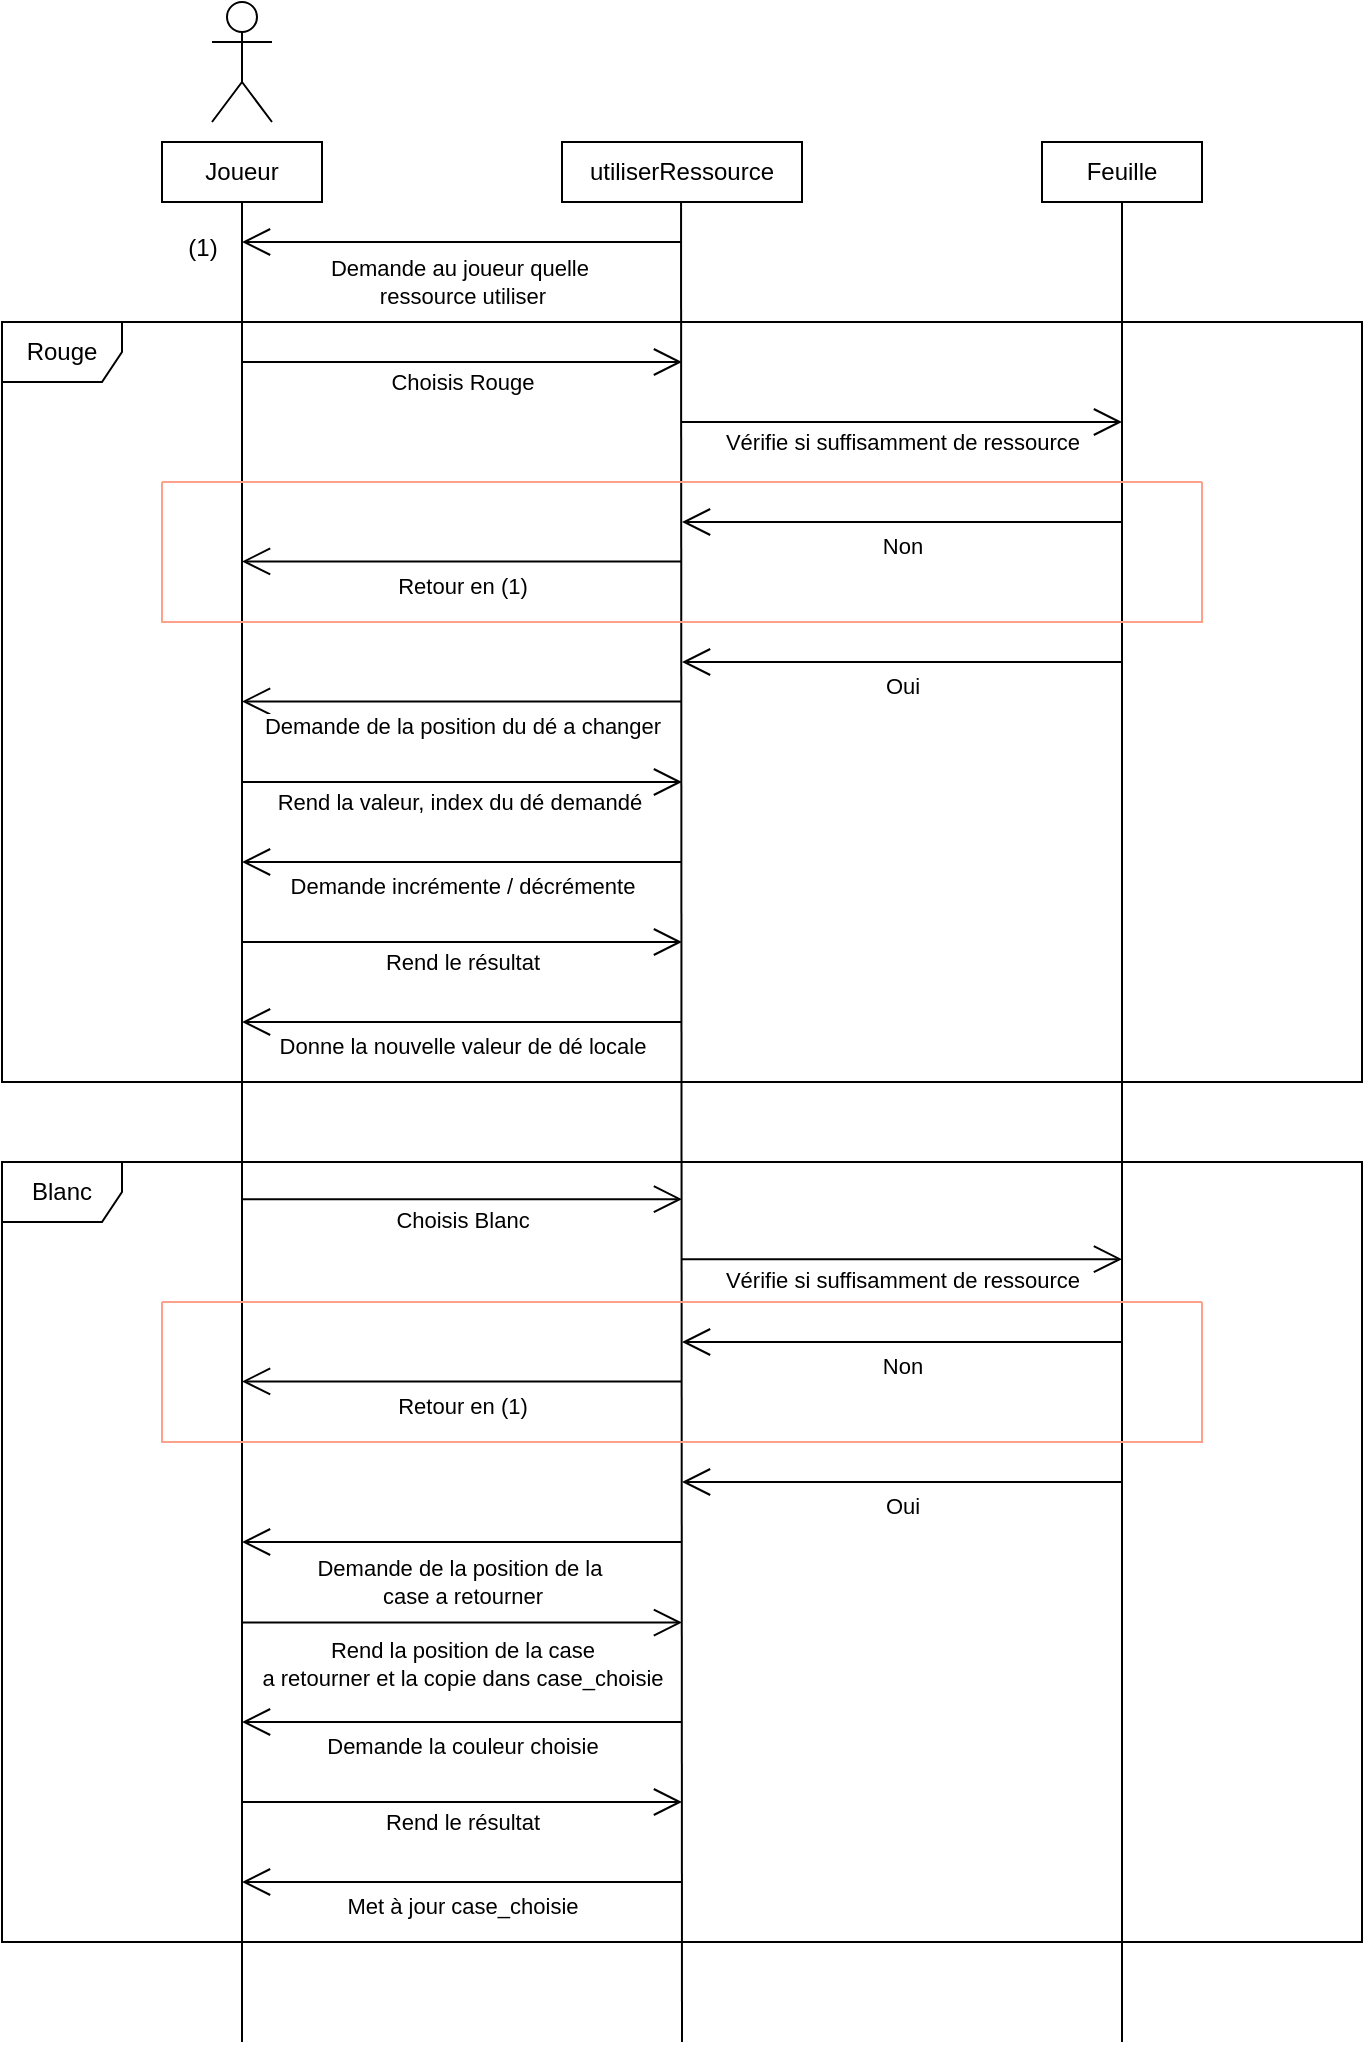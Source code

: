 <mxfile version="25.0.3">
  <diagram name="Page-1" id="f2ZAbShp_nGHpwJ-cl0o">
    <mxGraphModel dx="2580" dy="1126" grid="1" gridSize="10" guides="1" tooltips="1" connect="1" arrows="1" fold="1" page="1" pageScale="1" pageWidth="3300" pageHeight="4681" math="0" shadow="0">
      <root>
        <mxCell id="0" />
        <mxCell id="1" parent="0" />
        <mxCell id="kKIHE9NT-JheVGxfKHp_-2" value="Joueur" style="html=1;whiteSpace=wrap;" parent="1" vertex="1">
          <mxGeometry x="400" y="90" width="80" height="30" as="geometry" />
        </mxCell>
        <mxCell id="kKIHE9NT-JheVGxfKHp_-3" value="utiliserRessource" style="html=1;whiteSpace=wrap;" parent="1" vertex="1">
          <mxGeometry x="600" y="90" width="120" height="30" as="geometry" />
        </mxCell>
        <mxCell id="kKIHE9NT-JheVGxfKHp_-5" value="Feuille" style="html=1;whiteSpace=wrap;" parent="1" vertex="1">
          <mxGeometry x="840" y="90" width="80" height="30" as="geometry" />
        </mxCell>
        <mxCell id="kKIHE9NT-JheVGxfKHp_-6" value="" style="endArrow=none;html=1;rounded=0;" parent="1" target="kKIHE9NT-JheVGxfKHp_-2" edge="1">
          <mxGeometry width="50" height="50" relative="1" as="geometry">
            <mxPoint x="440" y="1040" as="sourcePoint" />
            <mxPoint x="430" y="120" as="targetPoint" />
          </mxGeometry>
        </mxCell>
        <mxCell id="kKIHE9NT-JheVGxfKHp_-7" value="" style="endArrow=none;html=1;rounded=0;" parent="1" edge="1">
          <mxGeometry width="50" height="50" relative="1" as="geometry">
            <mxPoint x="660" y="1040" as="sourcePoint" />
            <mxPoint x="659.52" y="120" as="targetPoint" />
          </mxGeometry>
        </mxCell>
        <mxCell id="kKIHE9NT-JheVGxfKHp_-9" value="" style="shape=umlActor;verticalLabelPosition=bottom;verticalAlign=top;html=1;outlineConnect=0;" parent="1" vertex="1">
          <mxGeometry x="425" y="20" width="30" height="60" as="geometry" />
        </mxCell>
        <mxCell id="kKIHE9NT-JheVGxfKHp_-10" value="" style="endArrow=open;endFill=1;endSize=12;html=1;rounded=0;" parent="1" edge="1">
          <mxGeometry width="160" relative="1" as="geometry">
            <mxPoint x="660" y="140" as="sourcePoint" />
            <mxPoint x="440" y="140" as="targetPoint" />
          </mxGeometry>
        </mxCell>
        <mxCell id="kKIHE9NT-JheVGxfKHp_-11" value="Demande au joueur quelle&amp;nbsp;&lt;div&gt;ressource utiliser&lt;/div&gt;" style="edgeLabel;html=1;align=center;verticalAlign=middle;resizable=0;points=[];" parent="kKIHE9NT-JheVGxfKHp_-10" vertex="1" connectable="0">
          <mxGeometry x="0.117" y="1" relative="1" as="geometry">
            <mxPoint x="13" y="19" as="offset" />
          </mxGeometry>
        </mxCell>
        <mxCell id="kKIHE9NT-JheVGxfKHp_-12" value="" style="endArrow=open;endFill=1;endSize=12;html=1;rounded=0;" parent="1" edge="1">
          <mxGeometry width="160" relative="1" as="geometry">
            <mxPoint x="440" y="200" as="sourcePoint" />
            <mxPoint x="660" y="200" as="targetPoint" />
          </mxGeometry>
        </mxCell>
        <mxCell id="kKIHE9NT-JheVGxfKHp_-13" value="Choisis Rouge" style="edgeLabel;html=1;align=center;verticalAlign=middle;resizable=0;points=[];" parent="kKIHE9NT-JheVGxfKHp_-12" vertex="1" connectable="0">
          <mxGeometry x="0.117" y="1" relative="1" as="geometry">
            <mxPoint x="-13" y="11" as="offset" />
          </mxGeometry>
        </mxCell>
        <mxCell id="kKIHE9NT-JheVGxfKHp_-19" value="" style="endArrow=none;html=1;rounded=0;" parent="1" edge="1">
          <mxGeometry width="50" height="50" relative="1" as="geometry">
            <mxPoint x="880" y="1040" as="sourcePoint" />
            <mxPoint x="880" y="120" as="targetPoint" />
          </mxGeometry>
        </mxCell>
        <mxCell id="kKIHE9NT-JheVGxfKHp_-24" value="Rouge" style="shape=umlFrame;whiteSpace=wrap;html=1;pointerEvents=0;" parent="1" vertex="1">
          <mxGeometry x="320" y="180" width="680" height="380" as="geometry" />
        </mxCell>
        <mxCell id="kKIHE9NT-JheVGxfKHp_-25" value="" style="endArrow=open;endFill=1;endSize=12;html=1;rounded=0;" parent="1" edge="1">
          <mxGeometry width="160" relative="1" as="geometry">
            <mxPoint x="660" y="230" as="sourcePoint" />
            <mxPoint x="880" y="230" as="targetPoint" />
          </mxGeometry>
        </mxCell>
        <mxCell id="kKIHE9NT-JheVGxfKHp_-26" value="Vérifie si suffisamment de ressource" style="edgeLabel;html=1;align=center;verticalAlign=middle;resizable=0;points=[];" parent="kKIHE9NT-JheVGxfKHp_-25" vertex="1" connectable="0">
          <mxGeometry x="0.117" y="1" relative="1" as="geometry">
            <mxPoint x="-13" y="11" as="offset" />
          </mxGeometry>
        </mxCell>
        <mxCell id="kKIHE9NT-JheVGxfKHp_-30" value="" style="swimlane;startSize=0;strokeColor=#FFA18A;" parent="1" vertex="1">
          <mxGeometry x="400" y="260" width="520" height="70" as="geometry">
            <mxRectangle x="400" y="260" width="50" height="40" as="alternateBounds" />
          </mxGeometry>
        </mxCell>
        <mxCell id="kKIHE9NT-JheVGxfKHp_-31" value="" style="endArrow=open;endFill=1;endSize=12;html=1;rounded=0;" parent="kKIHE9NT-JheVGxfKHp_-30" edge="1">
          <mxGeometry width="160" relative="1" as="geometry">
            <mxPoint x="260" y="39.69" as="sourcePoint" />
            <mxPoint x="40" y="39.69" as="targetPoint" />
          </mxGeometry>
        </mxCell>
        <mxCell id="kKIHE9NT-JheVGxfKHp_-32" value="Retour en (1)" style="edgeLabel;html=1;align=center;verticalAlign=middle;resizable=0;points=[];" parent="kKIHE9NT-JheVGxfKHp_-31" vertex="1" connectable="0">
          <mxGeometry x="0.117" y="1" relative="1" as="geometry">
            <mxPoint x="13" y="11" as="offset" />
          </mxGeometry>
        </mxCell>
        <mxCell id="kKIHE9NT-JheVGxfKHp_-27" value="" style="endArrow=open;endFill=1;endSize=12;html=1;rounded=0;" parent="kKIHE9NT-JheVGxfKHp_-30" edge="1">
          <mxGeometry width="160" relative="1" as="geometry">
            <mxPoint x="480" y="20" as="sourcePoint" />
            <mxPoint x="260" y="20" as="targetPoint" />
          </mxGeometry>
        </mxCell>
        <mxCell id="kKIHE9NT-JheVGxfKHp_-28" value="Non" style="edgeLabel;html=1;align=center;verticalAlign=middle;resizable=0;points=[];" parent="kKIHE9NT-JheVGxfKHp_-27" vertex="1" connectable="0">
          <mxGeometry x="0.117" y="1" relative="1" as="geometry">
            <mxPoint x="13" y="11" as="offset" />
          </mxGeometry>
        </mxCell>
        <mxCell id="kKIHE9NT-JheVGxfKHp_-33" value="(1)" style="text;html=1;align=center;verticalAlign=middle;resizable=0;points=[];autosize=1;strokeColor=none;fillColor=none;" parent="1" vertex="1">
          <mxGeometry x="400" y="128" width="40" height="30" as="geometry" />
        </mxCell>
        <mxCell id="P56Lr1rfy2fVJmNyvnQb-1" value="" style="endArrow=open;endFill=1;endSize=12;html=1;rounded=0;" edge="1" parent="1">
          <mxGeometry width="160" relative="1" as="geometry">
            <mxPoint x="660" y="369.69" as="sourcePoint" />
            <mxPoint x="440" y="369.69" as="targetPoint" />
          </mxGeometry>
        </mxCell>
        <mxCell id="P56Lr1rfy2fVJmNyvnQb-2" value="Demande de la position du dé a changer" style="edgeLabel;html=1;align=center;verticalAlign=middle;resizable=0;points=[];" vertex="1" connectable="0" parent="P56Lr1rfy2fVJmNyvnQb-1">
          <mxGeometry x="0.117" y="1" relative="1" as="geometry">
            <mxPoint x="13" y="11" as="offset" />
          </mxGeometry>
        </mxCell>
        <mxCell id="P56Lr1rfy2fVJmNyvnQb-3" value="" style="endArrow=open;endFill=1;endSize=12;html=1;rounded=0;" edge="1" parent="1">
          <mxGeometry width="160" relative="1" as="geometry">
            <mxPoint x="880" y="350" as="sourcePoint" />
            <mxPoint x="660" y="350" as="targetPoint" />
          </mxGeometry>
        </mxCell>
        <mxCell id="P56Lr1rfy2fVJmNyvnQb-4" value="Oui" style="edgeLabel;html=1;align=center;verticalAlign=middle;resizable=0;points=[];" vertex="1" connectable="0" parent="P56Lr1rfy2fVJmNyvnQb-3">
          <mxGeometry x="0.117" y="1" relative="1" as="geometry">
            <mxPoint x="13" y="11" as="offset" />
          </mxGeometry>
        </mxCell>
        <mxCell id="P56Lr1rfy2fVJmNyvnQb-5" value="" style="endArrow=open;endFill=1;endSize=12;html=1;rounded=0;" edge="1" parent="1">
          <mxGeometry width="160" relative="1" as="geometry">
            <mxPoint x="440" y="410" as="sourcePoint" />
            <mxPoint x="660" y="410" as="targetPoint" />
          </mxGeometry>
        </mxCell>
        <mxCell id="P56Lr1rfy2fVJmNyvnQb-6" value="Rend la valeur, index du dé demandé&amp;nbsp;" style="edgeLabel;html=1;align=center;verticalAlign=middle;resizable=0;points=[];" vertex="1" connectable="0" parent="P56Lr1rfy2fVJmNyvnQb-5">
          <mxGeometry x="0.117" y="1" relative="1" as="geometry">
            <mxPoint x="-13" y="11" as="offset" />
          </mxGeometry>
        </mxCell>
        <mxCell id="P56Lr1rfy2fVJmNyvnQb-7" value="" style="endArrow=open;endFill=1;endSize=12;html=1;rounded=0;" edge="1" parent="1">
          <mxGeometry width="160" relative="1" as="geometry">
            <mxPoint x="660" y="450" as="sourcePoint" />
            <mxPoint x="440" y="450" as="targetPoint" />
          </mxGeometry>
        </mxCell>
        <mxCell id="P56Lr1rfy2fVJmNyvnQb-8" value="Demande incrémente / décrémente" style="edgeLabel;html=1;align=center;verticalAlign=middle;resizable=0;points=[];" vertex="1" connectable="0" parent="P56Lr1rfy2fVJmNyvnQb-7">
          <mxGeometry x="0.117" y="1" relative="1" as="geometry">
            <mxPoint x="13" y="11" as="offset" />
          </mxGeometry>
        </mxCell>
        <mxCell id="P56Lr1rfy2fVJmNyvnQb-9" value="" style="endArrow=open;endFill=1;endSize=12;html=1;rounded=0;" edge="1" parent="1">
          <mxGeometry width="160" relative="1" as="geometry">
            <mxPoint x="440" y="490" as="sourcePoint" />
            <mxPoint x="660" y="490" as="targetPoint" />
          </mxGeometry>
        </mxCell>
        <mxCell id="P56Lr1rfy2fVJmNyvnQb-10" value="Rend le résultat" style="edgeLabel;html=1;align=center;verticalAlign=middle;resizable=0;points=[];" vertex="1" connectable="0" parent="P56Lr1rfy2fVJmNyvnQb-9">
          <mxGeometry x="0.117" y="1" relative="1" as="geometry">
            <mxPoint x="-13" y="11" as="offset" />
          </mxGeometry>
        </mxCell>
        <mxCell id="P56Lr1rfy2fVJmNyvnQb-11" value="" style="endArrow=open;endFill=1;endSize=12;html=1;rounded=0;" edge="1" parent="1">
          <mxGeometry width="160" relative="1" as="geometry">
            <mxPoint x="660" y="530" as="sourcePoint" />
            <mxPoint x="440" y="530" as="targetPoint" />
          </mxGeometry>
        </mxCell>
        <mxCell id="P56Lr1rfy2fVJmNyvnQb-12" value="Donne la nouvelle valeur de dé locale" style="edgeLabel;html=1;align=center;verticalAlign=middle;resizable=0;points=[];" vertex="1" connectable="0" parent="P56Lr1rfy2fVJmNyvnQb-11">
          <mxGeometry x="0.117" y="1" relative="1" as="geometry">
            <mxPoint x="13" y="11" as="offset" />
          </mxGeometry>
        </mxCell>
        <mxCell id="P56Lr1rfy2fVJmNyvnQb-13" value="Blanc" style="shape=umlFrame;whiteSpace=wrap;html=1;pointerEvents=0;" vertex="1" parent="1">
          <mxGeometry x="320" y="600" width="680" height="390" as="geometry" />
        </mxCell>
        <mxCell id="P56Lr1rfy2fVJmNyvnQb-14" value="" style="swimlane;startSize=0;strokeColor=#FFA18A;" vertex="1" parent="1">
          <mxGeometry x="400" y="670" width="520" height="70" as="geometry">
            <mxRectangle x="400" y="260" width="50" height="40" as="alternateBounds" />
          </mxGeometry>
        </mxCell>
        <mxCell id="P56Lr1rfy2fVJmNyvnQb-15" value="" style="endArrow=open;endFill=1;endSize=12;html=1;rounded=0;" edge="1" parent="P56Lr1rfy2fVJmNyvnQb-14">
          <mxGeometry width="160" relative="1" as="geometry">
            <mxPoint x="260" y="39.69" as="sourcePoint" />
            <mxPoint x="40" y="39.69" as="targetPoint" />
          </mxGeometry>
        </mxCell>
        <mxCell id="P56Lr1rfy2fVJmNyvnQb-16" value="Retour en (1)" style="edgeLabel;html=1;align=center;verticalAlign=middle;resizable=0;points=[];" vertex="1" connectable="0" parent="P56Lr1rfy2fVJmNyvnQb-15">
          <mxGeometry x="0.117" y="1" relative="1" as="geometry">
            <mxPoint x="13" y="11" as="offset" />
          </mxGeometry>
        </mxCell>
        <mxCell id="P56Lr1rfy2fVJmNyvnQb-17" value="" style="endArrow=open;endFill=1;endSize=12;html=1;rounded=0;" edge="1" parent="P56Lr1rfy2fVJmNyvnQb-14">
          <mxGeometry width="160" relative="1" as="geometry">
            <mxPoint x="480" y="20" as="sourcePoint" />
            <mxPoint x="260" y="20" as="targetPoint" />
          </mxGeometry>
        </mxCell>
        <mxCell id="P56Lr1rfy2fVJmNyvnQb-18" value="Non" style="edgeLabel;html=1;align=center;verticalAlign=middle;resizable=0;points=[];" vertex="1" connectable="0" parent="P56Lr1rfy2fVJmNyvnQb-17">
          <mxGeometry x="0.117" y="1" relative="1" as="geometry">
            <mxPoint x="13" y="11" as="offset" />
          </mxGeometry>
        </mxCell>
        <mxCell id="P56Lr1rfy2fVJmNyvnQb-19" value="" style="endArrow=open;endFill=1;endSize=12;html=1;rounded=0;" edge="1" parent="1">
          <mxGeometry width="160" relative="1" as="geometry">
            <mxPoint x="440" y="618.57" as="sourcePoint" />
            <mxPoint x="660" y="618.57" as="targetPoint" />
          </mxGeometry>
        </mxCell>
        <mxCell id="P56Lr1rfy2fVJmNyvnQb-20" value="Choisis Blanc" style="edgeLabel;html=1;align=center;verticalAlign=middle;resizable=0;points=[];" vertex="1" connectable="0" parent="P56Lr1rfy2fVJmNyvnQb-19">
          <mxGeometry x="0.117" y="1" relative="1" as="geometry">
            <mxPoint x="-13" y="11" as="offset" />
          </mxGeometry>
        </mxCell>
        <mxCell id="P56Lr1rfy2fVJmNyvnQb-21" value="" style="endArrow=open;endFill=1;endSize=12;html=1;rounded=0;" edge="1" parent="1">
          <mxGeometry width="160" relative="1" as="geometry">
            <mxPoint x="660" y="648.57" as="sourcePoint" />
            <mxPoint x="880" y="648.57" as="targetPoint" />
          </mxGeometry>
        </mxCell>
        <mxCell id="P56Lr1rfy2fVJmNyvnQb-22" value="Vérifie si suffisamment de ressource" style="edgeLabel;html=1;align=center;verticalAlign=middle;resizable=0;points=[];" vertex="1" connectable="0" parent="P56Lr1rfy2fVJmNyvnQb-21">
          <mxGeometry x="0.117" y="1" relative="1" as="geometry">
            <mxPoint x="-13" y="11" as="offset" />
          </mxGeometry>
        </mxCell>
        <mxCell id="P56Lr1rfy2fVJmNyvnQb-23" value="" style="endArrow=open;endFill=1;endSize=12;html=1;rounded=0;" edge="1" parent="1">
          <mxGeometry width="160" relative="1" as="geometry">
            <mxPoint x="880" y="760" as="sourcePoint" />
            <mxPoint x="660" y="760" as="targetPoint" />
          </mxGeometry>
        </mxCell>
        <mxCell id="P56Lr1rfy2fVJmNyvnQb-24" value="Oui" style="edgeLabel;html=1;align=center;verticalAlign=middle;resizable=0;points=[];" vertex="1" connectable="0" parent="P56Lr1rfy2fVJmNyvnQb-23">
          <mxGeometry x="0.117" y="1" relative="1" as="geometry">
            <mxPoint x="13" y="11" as="offset" />
          </mxGeometry>
        </mxCell>
        <mxCell id="P56Lr1rfy2fVJmNyvnQb-25" value="" style="endArrow=open;endFill=1;endSize=12;html=1;rounded=0;" edge="1" parent="1">
          <mxGeometry width="160" relative="1" as="geometry">
            <mxPoint x="660" y="790" as="sourcePoint" />
            <mxPoint x="440" y="790" as="targetPoint" />
          </mxGeometry>
        </mxCell>
        <mxCell id="P56Lr1rfy2fVJmNyvnQb-26" value="Demande de la position de la&amp;nbsp;&lt;div&gt;case a retourner&lt;/div&gt;" style="edgeLabel;html=1;align=center;verticalAlign=middle;resizable=0;points=[];" vertex="1" connectable="0" parent="P56Lr1rfy2fVJmNyvnQb-25">
          <mxGeometry x="0.117" y="1" relative="1" as="geometry">
            <mxPoint x="13" y="19" as="offset" />
          </mxGeometry>
        </mxCell>
        <mxCell id="P56Lr1rfy2fVJmNyvnQb-27" value="" style="endArrow=open;endFill=1;endSize=12;html=1;rounded=0;" edge="1" parent="1">
          <mxGeometry width="160" relative="1" as="geometry">
            <mxPoint x="440" y="830.31" as="sourcePoint" />
            <mxPoint x="660" y="830.31" as="targetPoint" />
          </mxGeometry>
        </mxCell>
        <mxCell id="P56Lr1rfy2fVJmNyvnQb-28" value="Rend la position de la case&lt;div&gt;a retourner et la copie dans case_choisie&lt;/div&gt;" style="edgeLabel;html=1;align=center;verticalAlign=middle;resizable=0;points=[];" vertex="1" connectable="0" parent="P56Lr1rfy2fVJmNyvnQb-27">
          <mxGeometry x="0.117" y="1" relative="1" as="geometry">
            <mxPoint x="-13" y="21" as="offset" />
          </mxGeometry>
        </mxCell>
        <mxCell id="P56Lr1rfy2fVJmNyvnQb-29" value="" style="endArrow=open;endFill=1;endSize=12;html=1;rounded=0;" edge="1" parent="1">
          <mxGeometry width="160" relative="1" as="geometry">
            <mxPoint x="660" y="880" as="sourcePoint" />
            <mxPoint x="440" y="880" as="targetPoint" />
          </mxGeometry>
        </mxCell>
        <mxCell id="P56Lr1rfy2fVJmNyvnQb-30" value="Demande la couleur choisie" style="edgeLabel;html=1;align=center;verticalAlign=middle;resizable=0;points=[];" vertex="1" connectable="0" parent="P56Lr1rfy2fVJmNyvnQb-29">
          <mxGeometry x="0.117" y="1" relative="1" as="geometry">
            <mxPoint x="13" y="11" as="offset" />
          </mxGeometry>
        </mxCell>
        <mxCell id="P56Lr1rfy2fVJmNyvnQb-31" value="" style="endArrow=open;endFill=1;endSize=12;html=1;rounded=0;" edge="1" parent="1">
          <mxGeometry width="160" relative="1" as="geometry">
            <mxPoint x="440" y="920" as="sourcePoint" />
            <mxPoint x="660" y="920" as="targetPoint" />
          </mxGeometry>
        </mxCell>
        <mxCell id="P56Lr1rfy2fVJmNyvnQb-32" value="Rend le résultat" style="edgeLabel;html=1;align=center;verticalAlign=middle;resizable=0;points=[];" vertex="1" connectable="0" parent="P56Lr1rfy2fVJmNyvnQb-31">
          <mxGeometry x="0.117" y="1" relative="1" as="geometry">
            <mxPoint x="-13" y="11" as="offset" />
          </mxGeometry>
        </mxCell>
        <mxCell id="P56Lr1rfy2fVJmNyvnQb-33" value="" style="endArrow=open;endFill=1;endSize=12;html=1;rounded=0;" edge="1" parent="1">
          <mxGeometry width="160" relative="1" as="geometry">
            <mxPoint x="660" y="960" as="sourcePoint" />
            <mxPoint x="440" y="960" as="targetPoint" />
          </mxGeometry>
        </mxCell>
        <mxCell id="P56Lr1rfy2fVJmNyvnQb-34" value="Met à jour case_choisie" style="edgeLabel;html=1;align=center;verticalAlign=middle;resizable=0;points=[];" vertex="1" connectable="0" parent="P56Lr1rfy2fVJmNyvnQb-33">
          <mxGeometry x="0.117" y="1" relative="1" as="geometry">
            <mxPoint x="13" y="11" as="offset" />
          </mxGeometry>
        </mxCell>
      </root>
    </mxGraphModel>
  </diagram>
</mxfile>

